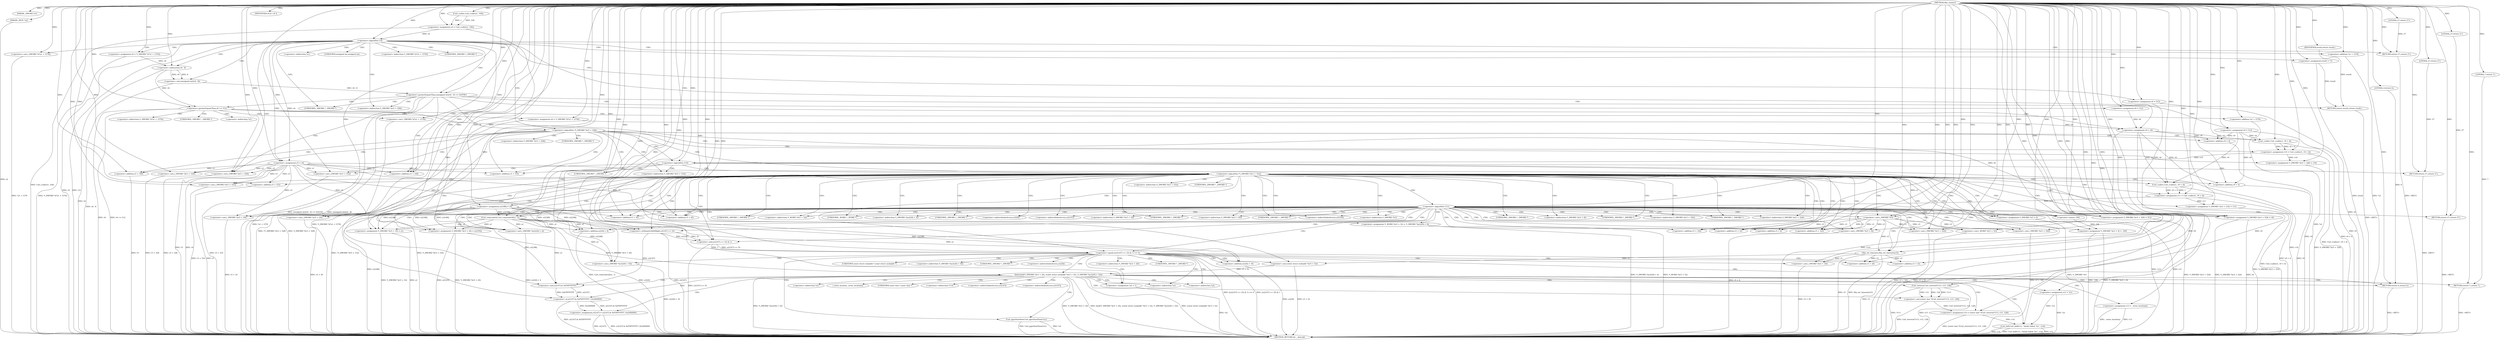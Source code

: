 digraph tftp_connect {  
"1000113" [label = "(METHOD,tftp_connect)" ]
"1000401" [label = "(METHOD_RETURN,int __fastcall)" ]
"1000114" [label = "(PARAM,_DWORD *a1)" ]
"1000115" [label = "(PARAM,_BYTE *a2)" ]
"1000129" [label = "(<operator>.assignment,v4 = Curl_ccalloc(1, 336))" ]
"1000131" [label = "(Curl_ccalloc,Curl_ccalloc(1, 336))" ]
"1000134" [label = "(<operator>.assignment,a1[188] = v4)" ]
"1000140" [label = "(<operator>.logicalNot,!v4)" ]
"1000142" [label = "(RETURN,return 27;,return 27;)" ]
"1000143" [label = "(LITERAL,27,return 27;)" ]
"1000144" [label = "(<operator>.assignment,v5 = v4)" ]
"1000147" [label = "(<operator>.assignment,v6 = *(_DWORD *)(*a1 + 1576))" ]
"1000150" [label = "(<operator>.cast,(_DWORD *)(*a1 + 1576))" ]
"1000152" [label = "(<operator>.addition,*a1 + 1576)" ]
"1000157" [label = "(IDENTIFIER,v6,if ( v6 ))" ]
"1000159" [label = "(<operator>.assignment,result = 71)" ]
"1000163" [label = "(<operator>.greaterEqualsThan,(unsigned int)(v6 - 8) >= 0xFFB1)" ]
"1000164" [label = "(<operator>.cast,(unsigned int)(v6 - 8))" ]
"1000166" [label = "(<operator>.subtraction,v6 - 8)" ]
"1000170" [label = "(RETURN,return result;,return result;)" ]
"1000171" [label = "(IDENTIFIER,result,return result;)" ]
"1000172" [label = "(<operator>.assignment,v8 = 512)" ]
"1000176" [label = "(<operator>.greaterEqualsThan,v6 >= 512)" ]
"1000179" [label = "(<operator>.assignment,v8 = *(_DWORD *)(*a1 + 1576))" ]
"1000182" [label = "(<operator>.cast,(_DWORD *)(*a1 + 1576))" ]
"1000184" [label = "(<operator>.addition,*a1 + 1576)" ]
"1000188" [label = "(<operator>.assignment,v9 = v8)" ]
"1000193" [label = "(<operator>.assignment,v6 = 512)" ]
"1000196" [label = "(<operator>.assignment,v9 = 512)" ]
"1000200" [label = "(<operator>.logicalNot,!*(_DWORD *)(v5 + 328))" ]
"1000202" [label = "(<operator>.cast,(_DWORD *)(v5 + 328))" ]
"1000204" [label = "(<operator>.addition,v5 + 328)" ]
"1000208" [label = "(<operator>.assignment,v10 = Curl_ccalloc(1, v9 + 4))" ]
"1000210" [label = "(Curl_ccalloc,Curl_ccalloc(1, v9 + 4))" ]
"1000212" [label = "(<operator>.addition,v9 + 4)" ]
"1000215" [label = "(<operator>.assignment,*(_DWORD *)(v5 + 328) = v10)" ]
"1000217" [label = "(<operator>.cast,(_DWORD *)(v5 + 328))" ]
"1000219" [label = "(<operator>.addition,v5 + 328)" ]
"1000224" [label = "(<operator>.logicalNot,!v10)" ]
"1000226" [label = "(RETURN,return 27;,return 27;)" ]
"1000227" [label = "(LITERAL,27,return 27;)" ]
"1000229" [label = "(<operator>.logicalNot,!*(_DWORD *)(v5 + 332))" ]
"1000231" [label = "(<operator>.cast,(_DWORD *)(v5 + 332))" ]
"1000233" [label = "(<operator>.addition,v5 + 332)" ]
"1000237" [label = "(<operator>.assignment,v11 = Curl_ccalloc(1, v9 + 4))" ]
"1000239" [label = "(Curl_ccalloc,Curl_ccalloc(1, v9 + 4))" ]
"1000241" [label = "(<operator>.addition,v9 + 4)" ]
"1000244" [label = "(<operator>.assignment,*(_DWORD *)(v5 + 332) = v11)" ]
"1000246" [label = "(<operator>.cast,(_DWORD *)(v5 + 332))" ]
"1000248" [label = "(<operator>.addition,v5 + 332)" ]
"1000253" [label = "(<operator>.logicalNot,!v11)" ]
"1000255" [label = "(RETURN,return 27;,return 27;)" ]
"1000256" [label = "(LITERAL,27,return 27;)" ]
"1000257" [label = "(Curl_conncontrol,Curl_conncontrol(a1, 1))" ]
"1000260" [label = "(<operator>.assignment,*(_DWORD *)(v5 + 16) = a1)" ]
"1000262" [label = "(<operator>.cast,(_DWORD *)(v5 + 16))" ]
"1000264" [label = "(<operator>.addition,v5 + 16)" ]
"1000268" [label = "(<operator>.assignment,*(_DWORD *)(v5 + 20) = a1[105])" ]
"1000270" [label = "(<operator>.cast,(_DWORD *)(v5 + 20))" ]
"1000272" [label = "(<operator>.addition,v5 + 20)" ]
"1000278" [label = "(<operator>.assignment,*(_DWORD *)v5 = 0)" ]
"1000280" [label = "(<operator>.cast,(_DWORD *)v5)" ]
"1000284" [label = "(<operator>.assignment,*(_DWORD *)(v5 + 8) = -100)" ]
"1000286" [label = "(<operator>.cast,(_DWORD *)(v5 + 8))" ]
"1000288" [label = "(<operator>.addition,v5 + 8)" ]
"1000291" [label = "(<operator>.minus,-100)" ]
"1000293" [label = "(<operator>.assignment,*(_DWORD *)(v5 + 320) = 512)" ]
"1000295" [label = "(<operator>.cast,(_DWORD *)(v5 + 320))" ]
"1000297" [label = "(<operator>.addition,v5 + 320)" ]
"1000301" [label = "(<operator>.assignment,*(_DWORD *)(v5 + 324) = v6)" ]
"1000303" [label = "(<operator>.cast,(_DWORD *)(v5 + 324))" ]
"1000305" [label = "(<operator>.addition,v5 + 324)" ]
"1000309" [label = "(<operator>.assignment,*(_WORD *)(v5 + 52) = *(_DWORD *)(a1[20] + 4))" ]
"1000311" [label = "(<operator>.cast,(_WORD *)(v5 + 52))" ]
"1000313" [label = "(<operator>.addition,v5 + 52)" ]
"1000317" [label = "(<operator>.cast,(_DWORD *)(a1[20] + 4))" ]
"1000319" [label = "(<operator>.addition,a1[20] + 4)" ]
"1000324" [label = "(tftp_set_timeouts,tftp_set_timeouts(v5))" ]
"1000327" [label = "(<operator>.equals,((a1[147] >> 25) & 1) == 0)" ]
"1000328" [label = "(<operator>.and,(a1[147] >> 25) & 1)" ]
"1000329" [label = "(<operator>.arithmeticShiftRight,a1[147] >> 25)" ]
"1000338" [label = "(bind,bind(*(_DWORD *)(v5 + 20), (const struct sockaddr *)(v5 + 52), *(_DWORD *)(a1[20] + 16)))" ]
"1000340" [label = "(<operator>.cast,(_DWORD *)(v5 + 20))" ]
"1000342" [label = "(<operator>.addition,v5 + 20)" ]
"1000345" [label = "(<operator>.cast,(const struct sockaddr *)(v5 + 52))" ]
"1000347" [label = "(<operator>.addition,v5 + 52)" ]
"1000351" [label = "(<operator>.cast,(_DWORD *)(a1[20] + 16))" ]
"1000353" [label = "(<operator>.addition,a1[20] + 16)" ]
"1000359" [label = "(<operator>.assignment,v12 = *a1)" ]
"1000363" [label = "(<operator>.assignment,v13 = _errno_location())" ]
"1000366" [label = "(<operator>.assignment,v14 = (const char *)Curl_strerror(*v13, v15, 128))" ]
"1000368" [label = "(<operator>.cast,(const char *)Curl_strerror(*v13, v15, 128))" ]
"1000370" [label = "(Curl_strerror,Curl_strerror(*v13, v15, 128))" ]
"1000375" [label = "(Curl_failf,Curl_failf(v12, \"bind() failed; %s\", v14))" ]
"1000379" [label = "(RETURN,return 7;,return 7;)" ]
"1000380" [label = "(LITERAL,7,return 7;)" ]
"1000381" [label = "(<operator>.assignment,a1[147] = a1[147] & 0xFDFFFFFF | 0x2000000)" ]
"1000385" [label = "(<operator>.or,a1[147] & 0xFDFFFFFF | 0x2000000)" ]
"1000386" [label = "(<operator>.and,a1[147] & 0xFDFFFFFF)" ]
"1000392" [label = "(Curl_pgrsStartNow,Curl_pgrsStartNow(*a1))" ]
"1000395" [label = "(<operator>.assignment,*a2 = 1)" ]
"1000399" [label = "(RETURN,return 0;,return 0;)" ]
"1000400" [label = "(LITERAL,0,return 0;)" ]
"1000149" [label = "(<operator>.indirection,*(_DWORD *)(*a1 + 1576))" ]
"1000151" [label = "(UNKNOWN,_DWORD *,_DWORD *)" ]
"1000153" [label = "(<operator>.indirection,*a1)" ]
"1000165" [label = "(UNKNOWN,unsigned int,unsigned int)" ]
"1000181" [label = "(<operator>.indirection,*(_DWORD *)(*a1 + 1576))" ]
"1000183" [label = "(UNKNOWN,_DWORD *,_DWORD *)" ]
"1000185" [label = "(<operator>.indirection,*a1)" ]
"1000201" [label = "(<operator>.indirection,*(_DWORD *)(v5 + 328))" ]
"1000203" [label = "(UNKNOWN,_DWORD *,_DWORD *)" ]
"1000216" [label = "(<operator>.indirection,*(_DWORD *)(v5 + 328))" ]
"1000218" [label = "(UNKNOWN,_DWORD *,_DWORD *)" ]
"1000230" [label = "(<operator>.indirection,*(_DWORD *)(v5 + 332))" ]
"1000232" [label = "(UNKNOWN,_DWORD *,_DWORD *)" ]
"1000245" [label = "(<operator>.indirection,*(_DWORD *)(v5 + 332))" ]
"1000247" [label = "(UNKNOWN,_DWORD *,_DWORD *)" ]
"1000261" [label = "(<operator>.indirection,*(_DWORD *)(v5 + 16))" ]
"1000263" [label = "(UNKNOWN,_DWORD *,_DWORD *)" ]
"1000269" [label = "(<operator>.indirection,*(_DWORD *)(v5 + 20))" ]
"1000271" [label = "(UNKNOWN,_DWORD *,_DWORD *)" ]
"1000275" [label = "(<operator>.indirectIndexAccess,a1[105])" ]
"1000279" [label = "(<operator>.indirection,*(_DWORD *)v5)" ]
"1000281" [label = "(UNKNOWN,_DWORD *,_DWORD *)" ]
"1000285" [label = "(<operator>.indirection,*(_DWORD *)(v5 + 8))" ]
"1000287" [label = "(UNKNOWN,_DWORD *,_DWORD *)" ]
"1000294" [label = "(<operator>.indirection,*(_DWORD *)(v5 + 320))" ]
"1000296" [label = "(UNKNOWN,_DWORD *,_DWORD *)" ]
"1000302" [label = "(<operator>.indirection,*(_DWORD *)(v5 + 324))" ]
"1000304" [label = "(UNKNOWN,_DWORD *,_DWORD *)" ]
"1000310" [label = "(<operator>.indirection,*(_WORD *)(v5 + 52))" ]
"1000312" [label = "(UNKNOWN,_WORD *,_WORD *)" ]
"1000316" [label = "(<operator>.indirection,*(_DWORD *)(a1[20] + 4))" ]
"1000318" [label = "(UNKNOWN,_DWORD *,_DWORD *)" ]
"1000320" [label = "(<operator>.indirectIndexAccess,a1[20])" ]
"1000330" [label = "(<operator>.indirectIndexAccess,a1[147])" ]
"1000339" [label = "(<operator>.indirection,*(_DWORD *)(v5 + 20))" ]
"1000341" [label = "(UNKNOWN,_DWORD *,_DWORD *)" ]
"1000346" [label = "(UNKNOWN,const struct sockaddr *,const struct sockaddr *)" ]
"1000350" [label = "(<operator>.indirection,*(_DWORD *)(a1[20] + 16))" ]
"1000352" [label = "(UNKNOWN,_DWORD *,_DWORD *)" ]
"1000354" [label = "(<operator>.indirectIndexAccess,a1[20])" ]
"1000361" [label = "(<operator>.indirection,*a1)" ]
"1000365" [label = "(_errno_location,_errno_location())" ]
"1000369" [label = "(UNKNOWN,const char *,const char *)" ]
"1000371" [label = "(<operator>.indirection,*v13)" ]
"1000382" [label = "(<operator>.indirectIndexAccess,a1[147])" ]
"1000387" [label = "(<operator>.indirectIndexAccess,a1[147])" ]
"1000393" [label = "(<operator>.indirection,*a1)" ]
"1000396" [label = "(<operator>.indirection,*a2)" ]
  "1000163" -> "1000401"  [ label = "DDG: (unsigned int)(v6 - 8) >= 0xFFB1"] 
  "1000328" -> "1000401"  [ label = "DDG: a1[147] >> 25"] 
  "1000210" -> "1000401"  [ label = "DDG: v9 + 4"] 
  "1000327" -> "1000401"  [ label = "DDG: ((a1[147] >> 25) & 1) == 0"] 
  "1000179" -> "1000401"  [ label = "DDG: *(_DWORD *)(*a1 + 1576)"] 
  "1000293" -> "1000401"  [ label = "DDG: *(_DWORD *)(v5 + 320)"] 
  "1000163" -> "1000401"  [ label = "DDG: (unsigned int)(v6 - 8)"] 
  "1000166" -> "1000401"  [ label = "DDG: v6"] 
  "1000260" -> "1000401"  [ label = "DDG: a1"] 
  "1000193" -> "1000401"  [ label = "DDG: v6"] 
  "1000340" -> "1000401"  [ label = "DDG: v5 + 20"] 
  "1000200" -> "1000401"  [ label = "DDG: !*(_DWORD *)(v5 + 328)"] 
  "1000347" -> "1000401"  [ label = "DDG: v5"] 
  "1000309" -> "1000401"  [ label = "DDG: *(_DWORD *)(a1[20] + 4)"] 
  "1000324" -> "1000401"  [ label = "DDG: v5"] 
  "1000188" -> "1000401"  [ label = "DDG: v9"] 
  "1000237" -> "1000401"  [ label = "DDG: Curl_ccalloc(1, v9 + 4)"] 
  "1000164" -> "1000401"  [ label = "DDG: v6 - 8"] 
  "1000329" -> "1000401"  [ label = "DDG: a1[147]"] 
  "1000351" -> "1000401"  [ label = "DDG: a1[20] + 16"] 
  "1000317" -> "1000401"  [ label = "DDG: a1[20] + 4"] 
  "1000268" -> "1000401"  [ label = "DDG: *(_DWORD *)(v5 + 20)"] 
  "1000231" -> "1000401"  [ label = "DDG: v5 + 332"] 
  "1000301" -> "1000401"  [ label = "DDG: v6"] 
  "1000182" -> "1000401"  [ label = "DDG: *a1 + 1576"] 
  "1000212" -> "1000401"  [ label = "DDG: v9"] 
  "1000229" -> "1000401"  [ label = "DDG: *(_DWORD *)(v5 + 332)"] 
  "1000363" -> "1000401"  [ label = "DDG: v13"] 
  "1000311" -> "1000401"  [ label = "DDG: v5 + 52"] 
  "1000392" -> "1000401"  [ label = "DDG: *a1"] 
  "1000392" -> "1000401"  [ label = "DDG: Curl_pgrsStartNow(*a1)"] 
  "1000229" -> "1000401"  [ label = "DDG: !*(_DWORD *)(v5 + 332)"] 
  "1000150" -> "1000401"  [ label = "DDG: *a1 + 1576"] 
  "1000219" -> "1000401"  [ label = "DDG: v5"] 
  "1000375" -> "1000401"  [ label = "DDG: v12"] 
  "1000381" -> "1000401"  [ label = "DDG: a1[147]"] 
  "1000270" -> "1000401"  [ label = "DDG: v5 + 20"] 
  "1000319" -> "1000401"  [ label = "DDG: a1[20]"] 
  "1000368" -> "1000401"  [ label = "DDG: Curl_strerror(*v13, v15, 128)"] 
  "1000152" -> "1000401"  [ label = "DDG: *a1"] 
  "1000239" -> "1000401"  [ label = "DDG: v9 + 4"] 
  "1000366" -> "1000401"  [ label = "DDG: (const char *)Curl_strerror(*v13, v15, 128)"] 
  "1000301" -> "1000401"  [ label = "DDG: *(_DWORD *)(v5 + 324)"] 
  "1000363" -> "1000401"  [ label = "DDG: _errno_location()"] 
  "1000224" -> "1000401"  [ label = "DDG: !v10"] 
  "1000147" -> "1000401"  [ label = "DDG: *(_DWORD *)(*a1 + 1576)"] 
  "1000338" -> "1000401"  [ label = "DDG: (const struct sockaddr *)(v5 + 52)"] 
  "1000202" -> "1000401"  [ label = "DDG: v5 + 328"] 
  "1000253" -> "1000401"  [ label = "DDG: !v11"] 
  "1000309" -> "1000401"  [ label = "DDG: *(_WORD *)(v5 + 52)"] 
  "1000188" -> "1000401"  [ label = "DDG: v8"] 
  "1000115" -> "1000401"  [ label = "DDG: a2"] 
  "1000381" -> "1000401"  [ label = "DDG: a1[147] & 0xFDFFFFFF | 0x2000000"] 
  "1000338" -> "1000401"  [ label = "DDG: *(_DWORD *)(a1[20] + 16)"] 
  "1000375" -> "1000401"  [ label = "DDG: v14"] 
  "1000359" -> "1000401"  [ label = "DDG: *a1"] 
  "1000184" -> "1000401"  [ label = "DDG: *a1"] 
  "1000286" -> "1000401"  [ label = "DDG: v5 + 8"] 
  "1000278" -> "1000401"  [ label = "DDG: *(_DWORD *)v5"] 
  "1000129" -> "1000401"  [ label = "DDG: Curl_ccalloc(1, 336)"] 
  "1000268" -> "1000401"  [ label = "DDG: a1[105]"] 
  "1000248" -> "1000401"  [ label = "DDG: v5"] 
  "1000260" -> "1000401"  [ label = "DDG: *(_DWORD *)(v5 + 16)"] 
  "1000246" -> "1000401"  [ label = "DDG: v5 + 332"] 
  "1000224" -> "1000401"  [ label = "DDG: v10"] 
  "1000284" -> "1000401"  [ label = "DDG: -100"] 
  "1000257" -> "1000401"  [ label = "DDG: Curl_conncontrol(a1, 1)"] 
  "1000134" -> "1000401"  [ label = "DDG: a1[188]"] 
  "1000140" -> "1000401"  [ label = "DDG: v4"] 
  "1000200" -> "1000401"  [ label = "DDG: *(_DWORD *)(v5 + 328)"] 
  "1000327" -> "1000401"  [ label = "DDG: (a1[147] >> 25) & 1"] 
  "1000176" -> "1000401"  [ label = "DDG: v6"] 
  "1000241" -> "1000401"  [ label = "DDG: v9"] 
  "1000176" -> "1000401"  [ label = "DDG: v6 >= 512"] 
  "1000338" -> "1000401"  [ label = "DDG: *(_DWORD *)(v5 + 20)"] 
  "1000395" -> "1000401"  [ label = "DDG: *a2"] 
  "1000353" -> "1000401"  [ label = "DDG: a1[20]"] 
  "1000375" -> "1000401"  [ label = "DDG: Curl_failf(v12, \"bind() failed; %s\", v14)"] 
  "1000345" -> "1000401"  [ label = "DDG: v5 + 52"] 
  "1000140" -> "1000401"  [ label = "DDG: !v4"] 
  "1000262" -> "1000401"  [ label = "DDG: v5 + 16"] 
  "1000144" -> "1000401"  [ label = "DDG: v5"] 
  "1000215" -> "1000401"  [ label = "DDG: *(_DWORD *)(v5 + 328)"] 
  "1000303" -> "1000401"  [ label = "DDG: v5 + 324"] 
  "1000208" -> "1000401"  [ label = "DDG: Curl_ccalloc(1, v9 + 4)"] 
  "1000159" -> "1000401"  [ label = "DDG: result"] 
  "1000253" -> "1000401"  [ label = "DDG: v11"] 
  "1000370" -> "1000401"  [ label = "DDG: v15"] 
  "1000196" -> "1000401"  [ label = "DDG: v9"] 
  "1000295" -> "1000401"  [ label = "DDG: v5 + 320"] 
  "1000244" -> "1000401"  [ label = "DDG: *(_DWORD *)(v5 + 332)"] 
  "1000338" -> "1000401"  [ label = "DDG: bind(*(_DWORD *)(v5 + 20), (const struct sockaddr *)(v5 + 52), *(_DWORD *)(a1[20] + 16))"] 
  "1000144" -> "1000401"  [ label = "DDG: v4"] 
  "1000370" -> "1000401"  [ label = "DDG: *v13"] 
  "1000324" -> "1000401"  [ label = "DDG: tftp_set_timeouts(v5)"] 
  "1000385" -> "1000401"  [ label = "DDG: a1[147] & 0xFDFFFFFF"] 
  "1000284" -> "1000401"  [ label = "DDG: *(_DWORD *)(v5 + 8)"] 
  "1000217" -> "1000401"  [ label = "DDG: v5 + 328"] 
  "1000170" -> "1000401"  [ label = "DDG: <RET>"] 
  "1000255" -> "1000401"  [ label = "DDG: <RET>"] 
  "1000142" -> "1000401"  [ label = "DDG: <RET>"] 
  "1000399" -> "1000401"  [ label = "DDG: <RET>"] 
  "1000226" -> "1000401"  [ label = "DDG: <RET>"] 
  "1000379" -> "1000401"  [ label = "DDG: <RET>"] 
  "1000113" -> "1000114"  [ label = "DDG: "] 
  "1000113" -> "1000115"  [ label = "DDG: "] 
  "1000131" -> "1000129"  [ label = "DDG: 1"] 
  "1000131" -> "1000129"  [ label = "DDG: 336"] 
  "1000113" -> "1000129"  [ label = "DDG: "] 
  "1000113" -> "1000131"  [ label = "DDG: "] 
  "1000129" -> "1000134"  [ label = "DDG: v4"] 
  "1000113" -> "1000134"  [ label = "DDG: "] 
  "1000113" -> "1000140"  [ label = "DDG: "] 
  "1000129" -> "1000140"  [ label = "DDG: v4"] 
  "1000143" -> "1000142"  [ label = "DDG: 27"] 
  "1000113" -> "1000142"  [ label = "DDG: "] 
  "1000113" -> "1000143"  [ label = "DDG: "] 
  "1000140" -> "1000144"  [ label = "DDG: v4"] 
  "1000113" -> "1000144"  [ label = "DDG: "] 
  "1000113" -> "1000147"  [ label = "DDG: "] 
  "1000113" -> "1000150"  [ label = "DDG: "] 
  "1000113" -> "1000152"  [ label = "DDG: "] 
  "1000113" -> "1000157"  [ label = "DDG: "] 
  "1000113" -> "1000159"  [ label = "DDG: "] 
  "1000164" -> "1000163"  [ label = "DDG: v6 - 8"] 
  "1000166" -> "1000164"  [ label = "DDG: v6"] 
  "1000166" -> "1000164"  [ label = "DDG: 8"] 
  "1000147" -> "1000166"  [ label = "DDG: v6"] 
  "1000113" -> "1000166"  [ label = "DDG: "] 
  "1000113" -> "1000163"  [ label = "DDG: "] 
  "1000171" -> "1000170"  [ label = "DDG: result"] 
  "1000159" -> "1000170"  [ label = "DDG: result"] 
  "1000113" -> "1000171"  [ label = "DDG: "] 
  "1000113" -> "1000172"  [ label = "DDG: "] 
  "1000166" -> "1000176"  [ label = "DDG: v6"] 
  "1000113" -> "1000176"  [ label = "DDG: "] 
  "1000113" -> "1000179"  [ label = "DDG: "] 
  "1000113" -> "1000182"  [ label = "DDG: "] 
  "1000113" -> "1000184"  [ label = "DDG: "] 
  "1000179" -> "1000188"  [ label = "DDG: v8"] 
  "1000172" -> "1000188"  [ label = "DDG: v8"] 
  "1000113" -> "1000188"  [ label = "DDG: "] 
  "1000113" -> "1000193"  [ label = "DDG: "] 
  "1000113" -> "1000196"  [ label = "DDG: "] 
  "1000144" -> "1000202"  [ label = "DDG: v5"] 
  "1000113" -> "1000202"  [ label = "DDG: "] 
  "1000144" -> "1000204"  [ label = "DDG: v5"] 
  "1000113" -> "1000204"  [ label = "DDG: "] 
  "1000210" -> "1000208"  [ label = "DDG: 1"] 
  "1000210" -> "1000208"  [ label = "DDG: v9 + 4"] 
  "1000113" -> "1000208"  [ label = "DDG: "] 
  "1000113" -> "1000210"  [ label = "DDG: "] 
  "1000188" -> "1000210"  [ label = "DDG: v9"] 
  "1000196" -> "1000210"  [ label = "DDG: v9"] 
  "1000188" -> "1000212"  [ label = "DDG: v9"] 
  "1000196" -> "1000212"  [ label = "DDG: v9"] 
  "1000113" -> "1000212"  [ label = "DDG: "] 
  "1000208" -> "1000215"  [ label = "DDG: v10"] 
  "1000113" -> "1000215"  [ label = "DDG: "] 
  "1000113" -> "1000217"  [ label = "DDG: "] 
  "1000144" -> "1000217"  [ label = "DDG: v5"] 
  "1000113" -> "1000219"  [ label = "DDG: "] 
  "1000144" -> "1000219"  [ label = "DDG: v5"] 
  "1000113" -> "1000224"  [ label = "DDG: "] 
  "1000208" -> "1000224"  [ label = "DDG: v10"] 
  "1000227" -> "1000226"  [ label = "DDG: 27"] 
  "1000113" -> "1000226"  [ label = "DDG: "] 
  "1000113" -> "1000227"  [ label = "DDG: "] 
  "1000113" -> "1000231"  [ label = "DDG: "] 
  "1000144" -> "1000231"  [ label = "DDG: v5"] 
  "1000113" -> "1000233"  [ label = "DDG: "] 
  "1000144" -> "1000233"  [ label = "DDG: v5"] 
  "1000239" -> "1000237"  [ label = "DDG: 1"] 
  "1000239" -> "1000237"  [ label = "DDG: v9 + 4"] 
  "1000113" -> "1000237"  [ label = "DDG: "] 
  "1000113" -> "1000239"  [ label = "DDG: "] 
  "1000188" -> "1000239"  [ label = "DDG: v9"] 
  "1000196" -> "1000239"  [ label = "DDG: v9"] 
  "1000188" -> "1000241"  [ label = "DDG: v9"] 
  "1000196" -> "1000241"  [ label = "DDG: v9"] 
  "1000113" -> "1000241"  [ label = "DDG: "] 
  "1000237" -> "1000244"  [ label = "DDG: v11"] 
  "1000113" -> "1000244"  [ label = "DDG: "] 
  "1000113" -> "1000246"  [ label = "DDG: "] 
  "1000144" -> "1000246"  [ label = "DDG: v5"] 
  "1000113" -> "1000248"  [ label = "DDG: "] 
  "1000144" -> "1000248"  [ label = "DDG: v5"] 
  "1000113" -> "1000253"  [ label = "DDG: "] 
  "1000237" -> "1000253"  [ label = "DDG: v11"] 
  "1000256" -> "1000255"  [ label = "DDG: 27"] 
  "1000113" -> "1000255"  [ label = "DDG: "] 
  "1000113" -> "1000256"  [ label = "DDG: "] 
  "1000134" -> "1000257"  [ label = "DDG: a1[188]"] 
  "1000113" -> "1000257"  [ label = "DDG: "] 
  "1000257" -> "1000260"  [ label = "DDG: a1"] 
  "1000134" -> "1000260"  [ label = "DDG: a1[188]"] 
  "1000113" -> "1000260"  [ label = "DDG: "] 
  "1000113" -> "1000262"  [ label = "DDG: "] 
  "1000144" -> "1000262"  [ label = "DDG: v5"] 
  "1000113" -> "1000264"  [ label = "DDG: "] 
  "1000144" -> "1000264"  [ label = "DDG: v5"] 
  "1000257" -> "1000268"  [ label = "DDG: a1"] 
  "1000134" -> "1000268"  [ label = "DDG: a1[188]"] 
  "1000113" -> "1000268"  [ label = "DDG: "] 
  "1000113" -> "1000270"  [ label = "DDG: "] 
  "1000144" -> "1000270"  [ label = "DDG: v5"] 
  "1000113" -> "1000272"  [ label = "DDG: "] 
  "1000144" -> "1000272"  [ label = "DDG: v5"] 
  "1000113" -> "1000278"  [ label = "DDG: "] 
  "1000113" -> "1000280"  [ label = "DDG: "] 
  "1000144" -> "1000280"  [ label = "DDG: v5"] 
  "1000291" -> "1000284"  [ label = "DDG: 100"] 
  "1000280" -> "1000286"  [ label = "DDG: v5"] 
  "1000113" -> "1000286"  [ label = "DDG: "] 
  "1000280" -> "1000288"  [ label = "DDG: v5"] 
  "1000113" -> "1000288"  [ label = "DDG: "] 
  "1000113" -> "1000291"  [ label = "DDG: "] 
  "1000113" -> "1000293"  [ label = "DDG: "] 
  "1000113" -> "1000295"  [ label = "DDG: "] 
  "1000280" -> "1000295"  [ label = "DDG: v5"] 
  "1000113" -> "1000297"  [ label = "DDG: "] 
  "1000280" -> "1000297"  [ label = "DDG: v5"] 
  "1000193" -> "1000301"  [ label = "DDG: v6"] 
  "1000176" -> "1000301"  [ label = "DDG: v6"] 
  "1000113" -> "1000301"  [ label = "DDG: "] 
  "1000113" -> "1000303"  [ label = "DDG: "] 
  "1000280" -> "1000303"  [ label = "DDG: v5"] 
  "1000113" -> "1000305"  [ label = "DDG: "] 
  "1000280" -> "1000305"  [ label = "DDG: v5"] 
  "1000113" -> "1000311"  [ label = "DDG: "] 
  "1000280" -> "1000311"  [ label = "DDG: v5"] 
  "1000113" -> "1000313"  [ label = "DDG: "] 
  "1000280" -> "1000313"  [ label = "DDG: v5"] 
  "1000257" -> "1000317"  [ label = "DDG: a1"] 
  "1000134" -> "1000317"  [ label = "DDG: a1[188]"] 
  "1000113" -> "1000317"  [ label = "DDG: "] 
  "1000257" -> "1000319"  [ label = "DDG: a1"] 
  "1000134" -> "1000319"  [ label = "DDG: a1[188]"] 
  "1000113" -> "1000319"  [ label = "DDG: "] 
  "1000113" -> "1000324"  [ label = "DDG: "] 
  "1000280" -> "1000324"  [ label = "DDG: v5"] 
  "1000328" -> "1000327"  [ label = "DDG: a1[147] >> 25"] 
  "1000328" -> "1000327"  [ label = "DDG: 1"] 
  "1000329" -> "1000328"  [ label = "DDG: a1[147]"] 
  "1000329" -> "1000328"  [ label = "DDG: 25"] 
  "1000257" -> "1000329"  [ label = "DDG: a1"] 
  "1000134" -> "1000329"  [ label = "DDG: a1[188]"] 
  "1000113" -> "1000329"  [ label = "DDG: "] 
  "1000113" -> "1000328"  [ label = "DDG: "] 
  "1000113" -> "1000327"  [ label = "DDG: "] 
  "1000268" -> "1000338"  [ label = "DDG: *(_DWORD *)(v5 + 20)"] 
  "1000324" -> "1000340"  [ label = "DDG: v5"] 
  "1000113" -> "1000340"  [ label = "DDG: "] 
  "1000324" -> "1000342"  [ label = "DDG: v5"] 
  "1000113" -> "1000342"  [ label = "DDG: "] 
  "1000345" -> "1000338"  [ label = "DDG: v5 + 52"] 
  "1000113" -> "1000345"  [ label = "DDG: "] 
  "1000324" -> "1000345"  [ label = "DDG: v5"] 
  "1000113" -> "1000347"  [ label = "DDG: "] 
  "1000324" -> "1000347"  [ label = "DDG: v5"] 
  "1000257" -> "1000351"  [ label = "DDG: a1"] 
  "1000134" -> "1000351"  [ label = "DDG: a1[188]"] 
  "1000113" -> "1000351"  [ label = "DDG: "] 
  "1000257" -> "1000353"  [ label = "DDG: a1"] 
  "1000134" -> "1000353"  [ label = "DDG: a1[188]"] 
  "1000113" -> "1000353"  [ label = "DDG: "] 
  "1000113" -> "1000359"  [ label = "DDG: "] 
  "1000113" -> "1000363"  [ label = "DDG: "] 
  "1000368" -> "1000366"  [ label = "DDG: Curl_strerror(*v13, v15, 128)"] 
  "1000113" -> "1000366"  [ label = "DDG: "] 
  "1000370" -> "1000368"  [ label = "DDG: *v13"] 
  "1000370" -> "1000368"  [ label = "DDG: v15"] 
  "1000370" -> "1000368"  [ label = "DDG: 128"] 
  "1000113" -> "1000370"  [ label = "DDG: "] 
  "1000359" -> "1000375"  [ label = "DDG: v12"] 
  "1000113" -> "1000375"  [ label = "DDG: "] 
  "1000366" -> "1000375"  [ label = "DDG: v14"] 
  "1000380" -> "1000379"  [ label = "DDG: 7"] 
  "1000113" -> "1000379"  [ label = "DDG: "] 
  "1000113" -> "1000380"  [ label = "DDG: "] 
  "1000385" -> "1000381"  [ label = "DDG: a1[147] & 0xFDFFFFFF"] 
  "1000385" -> "1000381"  [ label = "DDG: 0x2000000"] 
  "1000386" -> "1000385"  [ label = "DDG: a1[147]"] 
  "1000386" -> "1000385"  [ label = "DDG: 0xFDFFFFFF"] 
  "1000329" -> "1000386"  [ label = "DDG: a1[147]"] 
  "1000257" -> "1000386"  [ label = "DDG: a1"] 
  "1000134" -> "1000386"  [ label = "DDG: a1[188]"] 
  "1000113" -> "1000386"  [ label = "DDG: "] 
  "1000113" -> "1000385"  [ label = "DDG: "] 
  "1000113" -> "1000395"  [ label = "DDG: "] 
  "1000400" -> "1000399"  [ label = "DDG: 0"] 
  "1000113" -> "1000399"  [ label = "DDG: "] 
  "1000113" -> "1000400"  [ label = "DDG: "] 
  "1000140" -> "1000144"  [ label = "CDG: "] 
  "1000140" -> "1000142"  [ label = "CDG: "] 
  "1000140" -> "1000153"  [ label = "CDG: "] 
  "1000140" -> "1000152"  [ label = "CDG: "] 
  "1000140" -> "1000151"  [ label = "CDG: "] 
  "1000140" -> "1000150"  [ label = "CDG: "] 
  "1000140" -> "1000149"  [ label = "CDG: "] 
  "1000140" -> "1000147"  [ label = "CDG: "] 
  "1000140" -> "1000159"  [ label = "CDG: "] 
  "1000140" -> "1000166"  [ label = "CDG: "] 
  "1000140" -> "1000165"  [ label = "CDG: "] 
  "1000140" -> "1000164"  [ label = "CDG: "] 
  "1000140" -> "1000163"  [ label = "CDG: "] 
  "1000140" -> "1000204"  [ label = "CDG: "] 
  "1000140" -> "1000203"  [ label = "CDG: "] 
  "1000140" -> "1000202"  [ label = "CDG: "] 
  "1000140" -> "1000201"  [ label = "CDG: "] 
  "1000140" -> "1000200"  [ label = "CDG: "] 
  "1000140" -> "1000196"  [ label = "CDG: "] 
  "1000140" -> "1000193"  [ label = "CDG: "] 
  "1000163" -> "1000176"  [ label = "CDG: "] 
  "1000163" -> "1000172"  [ label = "CDG: "] 
  "1000163" -> "1000170"  [ label = "CDG: "] 
  "1000163" -> "1000188"  [ label = "CDG: "] 
  "1000163" -> "1000204"  [ label = "CDG: "] 
  "1000163" -> "1000203"  [ label = "CDG: "] 
  "1000163" -> "1000202"  [ label = "CDG: "] 
  "1000163" -> "1000201"  [ label = "CDG: "] 
  "1000163" -> "1000200"  [ label = "CDG: "] 
  "1000176" -> "1000185"  [ label = "CDG: "] 
  "1000176" -> "1000184"  [ label = "CDG: "] 
  "1000176" -> "1000183"  [ label = "CDG: "] 
  "1000176" -> "1000182"  [ label = "CDG: "] 
  "1000176" -> "1000181"  [ label = "CDG: "] 
  "1000176" -> "1000179"  [ label = "CDG: "] 
  "1000200" -> "1000208"  [ label = "CDG: "] 
  "1000200" -> "1000224"  [ label = "CDG: "] 
  "1000200" -> "1000219"  [ label = "CDG: "] 
  "1000200" -> "1000218"  [ label = "CDG: "] 
  "1000200" -> "1000217"  [ label = "CDG: "] 
  "1000200" -> "1000216"  [ label = "CDG: "] 
  "1000200" -> "1000215"  [ label = "CDG: "] 
  "1000200" -> "1000212"  [ label = "CDG: "] 
  "1000200" -> "1000210"  [ label = "CDG: "] 
  "1000200" -> "1000233"  [ label = "CDG: "] 
  "1000200" -> "1000232"  [ label = "CDG: "] 
  "1000200" -> "1000231"  [ label = "CDG: "] 
  "1000200" -> "1000230"  [ label = "CDG: "] 
  "1000200" -> "1000229"  [ label = "CDG: "] 
  "1000224" -> "1000233"  [ label = "CDG: "] 
  "1000224" -> "1000232"  [ label = "CDG: "] 
  "1000224" -> "1000231"  [ label = "CDG: "] 
  "1000224" -> "1000230"  [ label = "CDG: "] 
  "1000224" -> "1000229"  [ label = "CDG: "] 
  "1000224" -> "1000226"  [ label = "CDG: "] 
  "1000229" -> "1000239"  [ label = "CDG: "] 
  "1000229" -> "1000237"  [ label = "CDG: "] 
  "1000229" -> "1000253"  [ label = "CDG: "] 
  "1000229" -> "1000248"  [ label = "CDG: "] 
  "1000229" -> "1000247"  [ label = "CDG: "] 
  "1000229" -> "1000246"  [ label = "CDG: "] 
  "1000229" -> "1000245"  [ label = "CDG: "] 
  "1000229" -> "1000244"  [ label = "CDG: "] 
  "1000229" -> "1000241"  [ label = "CDG: "] 
  "1000229" -> "1000272"  [ label = "CDG: "] 
  "1000229" -> "1000271"  [ label = "CDG: "] 
  "1000229" -> "1000270"  [ label = "CDG: "] 
  "1000229" -> "1000269"  [ label = "CDG: "] 
  "1000229" -> "1000268"  [ label = "CDG: "] 
  "1000229" -> "1000264"  [ label = "CDG: "] 
  "1000229" -> "1000263"  [ label = "CDG: "] 
  "1000229" -> "1000262"  [ label = "CDG: "] 
  "1000229" -> "1000261"  [ label = "CDG: "] 
  "1000229" -> "1000260"  [ label = "CDG: "] 
  "1000229" -> "1000257"  [ label = "CDG: "] 
  "1000229" -> "1000288"  [ label = "CDG: "] 
  "1000229" -> "1000287"  [ label = "CDG: "] 
  "1000229" -> "1000286"  [ label = "CDG: "] 
  "1000229" -> "1000285"  [ label = "CDG: "] 
  "1000229" -> "1000284"  [ label = "CDG: "] 
  "1000229" -> "1000281"  [ label = "CDG: "] 
  "1000229" -> "1000280"  [ label = "CDG: "] 
  "1000229" -> "1000279"  [ label = "CDG: "] 
  "1000229" -> "1000278"  [ label = "CDG: "] 
  "1000229" -> "1000275"  [ label = "CDG: "] 
  "1000229" -> "1000304"  [ label = "CDG: "] 
  "1000229" -> "1000303"  [ label = "CDG: "] 
  "1000229" -> "1000302"  [ label = "CDG: "] 
  "1000229" -> "1000301"  [ label = "CDG: "] 
  "1000229" -> "1000297"  [ label = "CDG: "] 
  "1000229" -> "1000296"  [ label = "CDG: "] 
  "1000229" -> "1000295"  [ label = "CDG: "] 
  "1000229" -> "1000294"  [ label = "CDG: "] 
  "1000229" -> "1000293"  [ label = "CDG: "] 
  "1000229" -> "1000291"  [ label = "CDG: "] 
  "1000229" -> "1000320"  [ label = "CDG: "] 
  "1000229" -> "1000319"  [ label = "CDG: "] 
  "1000229" -> "1000318"  [ label = "CDG: "] 
  "1000229" -> "1000317"  [ label = "CDG: "] 
  "1000229" -> "1000316"  [ label = "CDG: "] 
  "1000229" -> "1000313"  [ label = "CDG: "] 
  "1000229" -> "1000312"  [ label = "CDG: "] 
  "1000229" -> "1000311"  [ label = "CDG: "] 
  "1000229" -> "1000310"  [ label = "CDG: "] 
  "1000229" -> "1000309"  [ label = "CDG: "] 
  "1000229" -> "1000305"  [ label = "CDG: "] 
  "1000229" -> "1000330"  [ label = "CDG: "] 
  "1000229" -> "1000329"  [ label = "CDG: "] 
  "1000229" -> "1000328"  [ label = "CDG: "] 
  "1000229" -> "1000327"  [ label = "CDG: "] 
  "1000229" -> "1000324"  [ label = "CDG: "] 
  "1000253" -> "1000255"  [ label = "CDG: "] 
  "1000253" -> "1000272"  [ label = "CDG: "] 
  "1000253" -> "1000271"  [ label = "CDG: "] 
  "1000253" -> "1000270"  [ label = "CDG: "] 
  "1000253" -> "1000269"  [ label = "CDG: "] 
  "1000253" -> "1000268"  [ label = "CDG: "] 
  "1000253" -> "1000264"  [ label = "CDG: "] 
  "1000253" -> "1000263"  [ label = "CDG: "] 
  "1000253" -> "1000262"  [ label = "CDG: "] 
  "1000253" -> "1000261"  [ label = "CDG: "] 
  "1000253" -> "1000260"  [ label = "CDG: "] 
  "1000253" -> "1000257"  [ label = "CDG: "] 
  "1000253" -> "1000288"  [ label = "CDG: "] 
  "1000253" -> "1000287"  [ label = "CDG: "] 
  "1000253" -> "1000286"  [ label = "CDG: "] 
  "1000253" -> "1000285"  [ label = "CDG: "] 
  "1000253" -> "1000284"  [ label = "CDG: "] 
  "1000253" -> "1000281"  [ label = "CDG: "] 
  "1000253" -> "1000280"  [ label = "CDG: "] 
  "1000253" -> "1000279"  [ label = "CDG: "] 
  "1000253" -> "1000278"  [ label = "CDG: "] 
  "1000253" -> "1000275"  [ label = "CDG: "] 
  "1000253" -> "1000304"  [ label = "CDG: "] 
  "1000253" -> "1000303"  [ label = "CDG: "] 
  "1000253" -> "1000302"  [ label = "CDG: "] 
  "1000253" -> "1000301"  [ label = "CDG: "] 
  "1000253" -> "1000297"  [ label = "CDG: "] 
  "1000253" -> "1000296"  [ label = "CDG: "] 
  "1000253" -> "1000295"  [ label = "CDG: "] 
  "1000253" -> "1000294"  [ label = "CDG: "] 
  "1000253" -> "1000293"  [ label = "CDG: "] 
  "1000253" -> "1000291"  [ label = "CDG: "] 
  "1000253" -> "1000320"  [ label = "CDG: "] 
  "1000253" -> "1000319"  [ label = "CDG: "] 
  "1000253" -> "1000318"  [ label = "CDG: "] 
  "1000253" -> "1000317"  [ label = "CDG: "] 
  "1000253" -> "1000316"  [ label = "CDG: "] 
  "1000253" -> "1000313"  [ label = "CDG: "] 
  "1000253" -> "1000312"  [ label = "CDG: "] 
  "1000253" -> "1000311"  [ label = "CDG: "] 
  "1000253" -> "1000310"  [ label = "CDG: "] 
  "1000253" -> "1000309"  [ label = "CDG: "] 
  "1000253" -> "1000305"  [ label = "CDG: "] 
  "1000253" -> "1000330"  [ label = "CDG: "] 
  "1000253" -> "1000329"  [ label = "CDG: "] 
  "1000253" -> "1000328"  [ label = "CDG: "] 
  "1000253" -> "1000327"  [ label = "CDG: "] 
  "1000253" -> "1000324"  [ label = "CDG: "] 
  "1000327" -> "1000352"  [ label = "CDG: "] 
  "1000327" -> "1000351"  [ label = "CDG: "] 
  "1000327" -> "1000350"  [ label = "CDG: "] 
  "1000327" -> "1000347"  [ label = "CDG: "] 
  "1000327" -> "1000346"  [ label = "CDG: "] 
  "1000327" -> "1000345"  [ label = "CDG: "] 
  "1000327" -> "1000342"  [ label = "CDG: "] 
  "1000327" -> "1000341"  [ label = "CDG: "] 
  "1000327" -> "1000340"  [ label = "CDG: "] 
  "1000327" -> "1000339"  [ label = "CDG: "] 
  "1000327" -> "1000338"  [ label = "CDG: "] 
  "1000327" -> "1000354"  [ label = "CDG: "] 
  "1000327" -> "1000353"  [ label = "CDG: "] 
  "1000327" -> "1000399"  [ label = "CDG: "] 
  "1000327" -> "1000396"  [ label = "CDG: "] 
  "1000327" -> "1000395"  [ label = "CDG: "] 
  "1000327" -> "1000393"  [ label = "CDG: "] 
  "1000327" -> "1000392"  [ label = "CDG: "] 
  "1000338" -> "1000368"  [ label = "CDG: "] 
  "1000338" -> "1000366"  [ label = "CDG: "] 
  "1000338" -> "1000365"  [ label = "CDG: "] 
  "1000338" -> "1000363"  [ label = "CDG: "] 
  "1000338" -> "1000361"  [ label = "CDG: "] 
  "1000338" -> "1000359"  [ label = "CDG: "] 
  "1000338" -> "1000382"  [ label = "CDG: "] 
  "1000338" -> "1000381"  [ label = "CDG: "] 
  "1000338" -> "1000379"  [ label = "CDG: "] 
  "1000338" -> "1000375"  [ label = "CDG: "] 
  "1000338" -> "1000371"  [ label = "CDG: "] 
  "1000338" -> "1000370"  [ label = "CDG: "] 
  "1000338" -> "1000369"  [ label = "CDG: "] 
  "1000338" -> "1000399"  [ label = "CDG: "] 
  "1000338" -> "1000396"  [ label = "CDG: "] 
  "1000338" -> "1000395"  [ label = "CDG: "] 
  "1000338" -> "1000393"  [ label = "CDG: "] 
  "1000338" -> "1000392"  [ label = "CDG: "] 
  "1000338" -> "1000387"  [ label = "CDG: "] 
  "1000338" -> "1000386"  [ label = "CDG: "] 
  "1000338" -> "1000385"  [ label = "CDG: "] 
}
